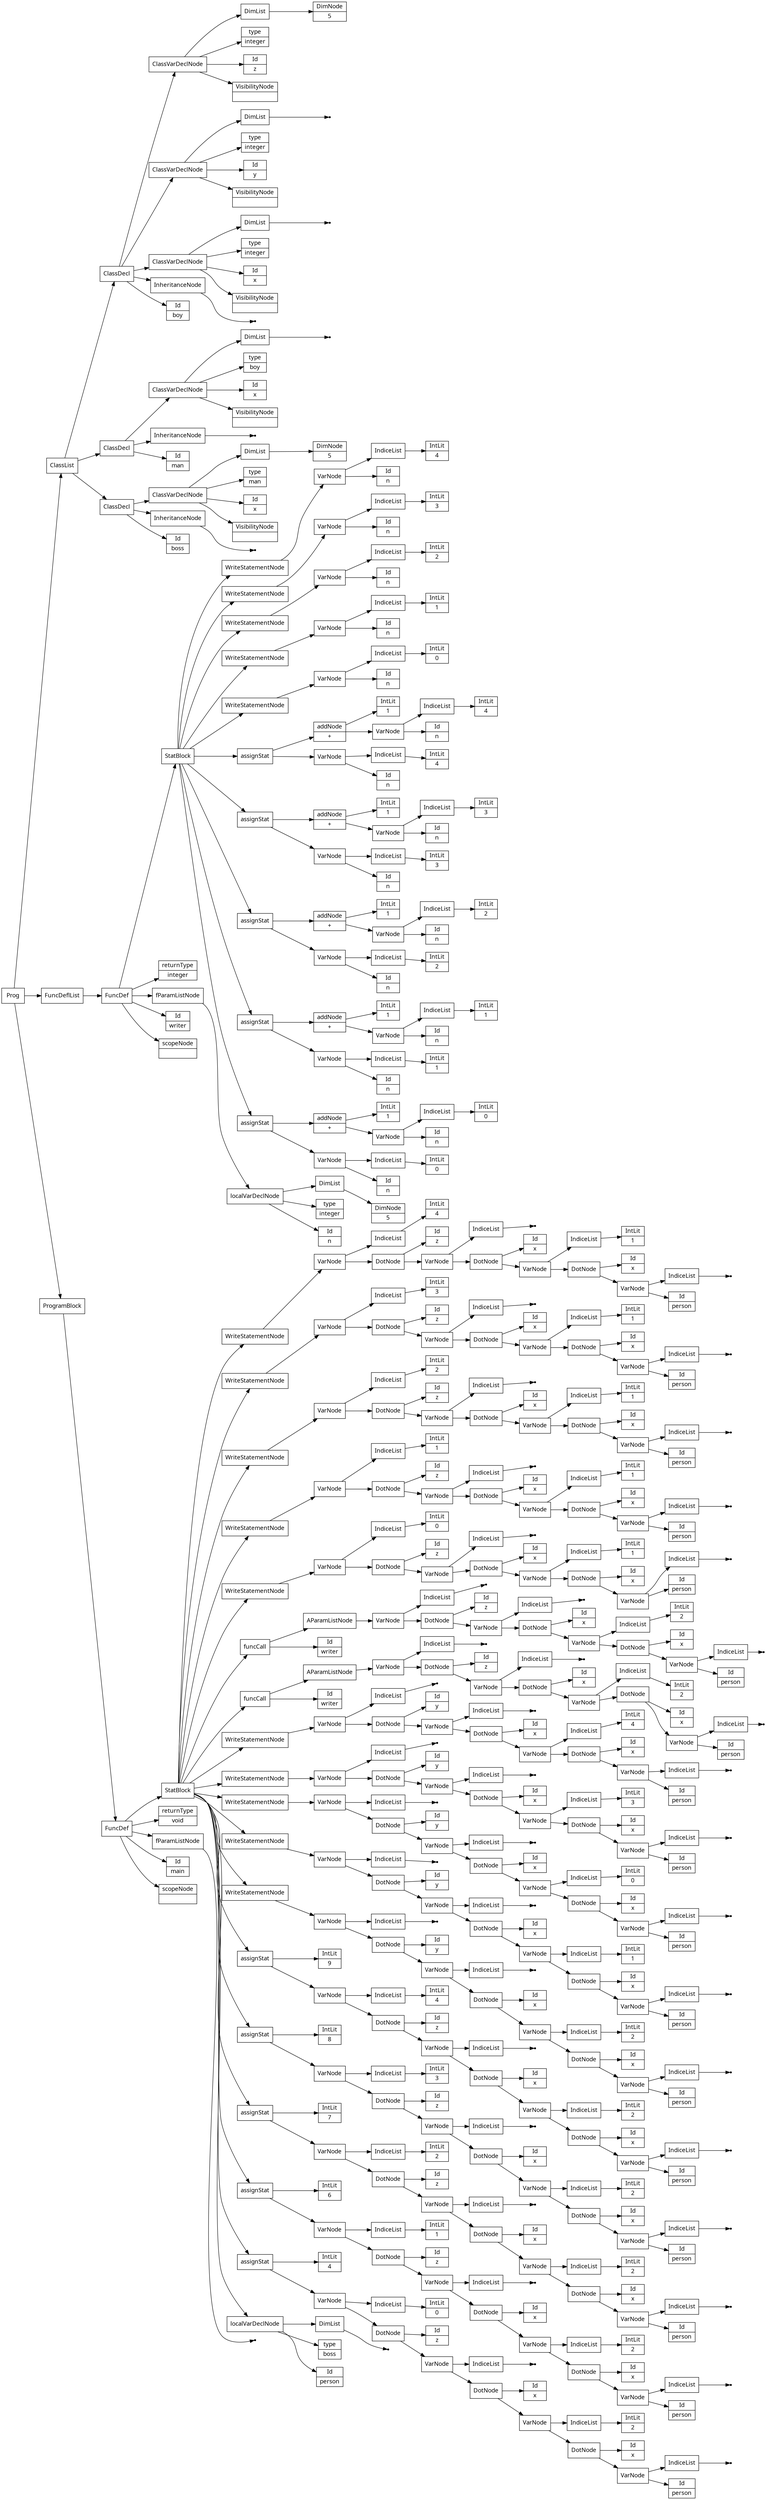 digraph AST {
node [shape=record];
 node [fontname=Sans];charset="UTF-8" splines=true splines=spline rankdir =LR ordering="out"
1[label="scopeNode| "];
none3[shape="point"];
4[label="fParamListNode"];
4->none3;
5[label="returnType|void"];
7[label="Id|person"];
8[label="type|boss"];
none10[shape="point"];
11[label="DimList"];
11->none10;
12[label="localVarDeclNode"];
12->11;
12->8;
12->7;
13[label="Id|person"];
none15[shape="point"];
16[label="IndiceList"];
16->none15;
17[label="VarNode"];
17->16;
17->13;
18[label="Id|x"];
19[label="DotNode"];
19->18;
19->17;
21[label="IntLit|2"];
22[label="IndiceList"];
22->21;
23[label="VarNode"];
23->22;
23->19;
24[label="Id|x"];
25[label="DotNode"];
25->24;
25->23;
none27[shape="point"];
28[label="IndiceList"];
28->none27;
29[label="VarNode"];
29->28;
29->25;
30[label="Id|z"];
31[label="DotNode"];
31->30;
31->29;
33[label="IntLit|0"];
34[label="IndiceList"];
34->33;
35[label="VarNode"];
35->34;
35->31;
36[label="IntLit|4"];
37[label="assignStat"];
37->36;
37->35;
38[label="Id|person"];
none40[shape="point"];
41[label="IndiceList"];
41->none40;
42[label="VarNode"];
42->41;
42->38;
43[label="Id|x"];
44[label="DotNode"];
44->43;
44->42;
46[label="IntLit|2"];
47[label="IndiceList"];
47->46;
48[label="VarNode"];
48->47;
48->44;
49[label="Id|x"];
50[label="DotNode"];
50->49;
50->48;
none52[shape="point"];
53[label="IndiceList"];
53->none52;
54[label="VarNode"];
54->53;
54->50;
55[label="Id|z"];
56[label="DotNode"];
56->55;
56->54;
58[label="IntLit|1"];
59[label="IndiceList"];
59->58;
60[label="VarNode"];
60->59;
60->56;
61[label="IntLit|6"];
62[label="assignStat"];
62->61;
62->60;
63[label="Id|person"];
none65[shape="point"];
66[label="IndiceList"];
66->none65;
67[label="VarNode"];
67->66;
67->63;
68[label="Id|x"];
69[label="DotNode"];
69->68;
69->67;
71[label="IntLit|2"];
72[label="IndiceList"];
72->71;
73[label="VarNode"];
73->72;
73->69;
74[label="Id|x"];
75[label="DotNode"];
75->74;
75->73;
none77[shape="point"];
78[label="IndiceList"];
78->none77;
79[label="VarNode"];
79->78;
79->75;
80[label="Id|z"];
81[label="DotNode"];
81->80;
81->79;
83[label="IntLit|2"];
84[label="IndiceList"];
84->83;
85[label="VarNode"];
85->84;
85->81;
86[label="IntLit|7"];
87[label="assignStat"];
87->86;
87->85;
88[label="Id|person"];
none90[shape="point"];
91[label="IndiceList"];
91->none90;
92[label="VarNode"];
92->91;
92->88;
93[label="Id|x"];
94[label="DotNode"];
94->93;
94->92;
96[label="IntLit|2"];
97[label="IndiceList"];
97->96;
98[label="VarNode"];
98->97;
98->94;
99[label="Id|x"];
100[label="DotNode"];
100->99;
100->98;
none102[shape="point"];
103[label="IndiceList"];
103->none102;
104[label="VarNode"];
104->103;
104->100;
105[label="Id|z"];
106[label="DotNode"];
106->105;
106->104;
108[label="IntLit|3"];
109[label="IndiceList"];
109->108;
110[label="VarNode"];
110->109;
110->106;
111[label="IntLit|8"];
112[label="assignStat"];
112->111;
112->110;
113[label="Id|person"];
none115[shape="point"];
116[label="IndiceList"];
116->none115;
117[label="VarNode"];
117->116;
117->113;
118[label="Id|x"];
119[label="DotNode"];
119->118;
119->117;
121[label="IntLit|2"];
122[label="IndiceList"];
122->121;
123[label="VarNode"];
123->122;
123->119;
124[label="Id|x"];
125[label="DotNode"];
125->124;
125->123;
none127[shape="point"];
128[label="IndiceList"];
128->none127;
129[label="VarNode"];
129->128;
129->125;
130[label="Id|z"];
131[label="DotNode"];
131->130;
131->129;
133[label="IntLit|4"];
134[label="IndiceList"];
134->133;
135[label="VarNode"];
135->134;
135->131;
136[label="IntLit|9"];
137[label="assignStat"];
137->136;
137->135;
138[label="Id|person"];
none140[shape="point"];
141[label="IndiceList"];
141->none140;
142[label="VarNode"];
142->141;
142->138;
143[label="Id|x"];
144[label="DotNode"];
144->143;
144->142;
146[label="IntLit|2"];
147[label="IndiceList"];
147->146;
148[label="VarNode"];
148->147;
148->144;
149[label="Id|x"];
150[label="DotNode"];
150->149;
150->148;
none152[shape="point"];
153[label="IndiceList"];
153->none152;
154[label="VarNode"];
154->153;
154->150;
155[label="Id|y"];
156[label="DotNode"];
156->155;
156->154;
none158[shape="point"];
159[label="IndiceList"];
159->none158;
160[label="VarNode"];
160->159;
160->156;
161[label="WriteStatementNode"];
161->160;
162[label="Id|person"];
none164[shape="point"];
165[label="IndiceList"];
165->none164;
166[label="VarNode"];
166->165;
166->162;
167[label="Id|x"];
168[label="DotNode"];
168->167;
168->166;
170[label="IntLit|1"];
171[label="IndiceList"];
171->170;
172[label="VarNode"];
172->171;
172->168;
173[label="Id|x"];
174[label="DotNode"];
174->173;
174->172;
none176[shape="point"];
177[label="IndiceList"];
177->none176;
178[label="VarNode"];
178->177;
178->174;
179[label="Id|y"];
180[label="DotNode"];
180->179;
180->178;
none182[shape="point"];
183[label="IndiceList"];
183->none182;
184[label="VarNode"];
184->183;
184->180;
185[label="WriteStatementNode"];
185->184;
186[label="Id|person"];
none188[shape="point"];
189[label="IndiceList"];
189->none188;
190[label="VarNode"];
190->189;
190->186;
191[label="Id|x"];
192[label="DotNode"];
192->191;
192->190;
194[label="IntLit|0"];
195[label="IndiceList"];
195->194;
196[label="VarNode"];
196->195;
196->192;
197[label="Id|x"];
198[label="DotNode"];
198->197;
198->196;
none200[shape="point"];
201[label="IndiceList"];
201->none200;
202[label="VarNode"];
202->201;
202->198;
203[label="Id|y"];
204[label="DotNode"];
204->203;
204->202;
none206[shape="point"];
207[label="IndiceList"];
207->none206;
208[label="VarNode"];
208->207;
208->204;
209[label="WriteStatementNode"];
209->208;
210[label="Id|person"];
none212[shape="point"];
213[label="IndiceList"];
213->none212;
214[label="VarNode"];
214->213;
214->210;
215[label="Id|x"];
216[label="DotNode"];
216->215;
216->214;
218[label="IntLit|3"];
219[label="IndiceList"];
219->218;
220[label="VarNode"];
220->219;
220->216;
221[label="Id|x"];
222[label="DotNode"];
222->221;
222->220;
none224[shape="point"];
225[label="IndiceList"];
225->none224;
226[label="VarNode"];
226->225;
226->222;
227[label="Id|y"];
228[label="DotNode"];
228->227;
228->226;
none230[shape="point"];
231[label="IndiceList"];
231->none230;
232[label="VarNode"];
232->231;
232->228;
233[label="WriteStatementNode"];
233->232;
234[label="Id|person"];
none236[shape="point"];
237[label="IndiceList"];
237->none236;
238[label="VarNode"];
238->237;
238->234;
239[label="Id|x"];
240[label="DotNode"];
240->239;
240->238;
242[label="IntLit|4"];
243[label="IndiceList"];
243->242;
244[label="VarNode"];
244->243;
244->240;
245[label="Id|x"];
246[label="DotNode"];
246->245;
246->244;
none248[shape="point"];
249[label="IndiceList"];
249->none248;
250[label="VarNode"];
250->249;
250->246;
251[label="Id|y"];
252[label="DotNode"];
252->251;
252->250;
none254[shape="point"];
255[label="IndiceList"];
255->none254;
256[label="VarNode"];
256->255;
256->252;
257[label="WriteStatementNode"];
257->256;
258[label="Id|writer"];
260[label="Id|person"];
none262[shape="point"];
263[label="IndiceList"];
263->none262;
264[label="VarNode"];
264->263;
264->260;
265[label="Id|x"];
266[label="DotNode"];
266->265;
266->264;
268[label="IntLit|2"];
269[label="IndiceList"];
269->268;
270[label="VarNode"];
270->269;
270->266;
271[label="Id|x"];
272[label="DotNode"];
272->271;
272->270;
none274[shape="point"];
275[label="IndiceList"];
275->none274;
276[label="VarNode"];
276->275;
276->272;
277[label="Id|z"];
278[label="DotNode"];
278->277;
278->276;
none280[shape="point"];
281[label="IndiceList"];
281->none280;
282[label="VarNode"];
282->281;
282->278;
283[label="AParamListNode"];
283->282;
284[label="funcCall"];
284->283;
284->258;
285[label="Id|writer"];
287[label="Id|person"];
none289[shape="point"];
290[label="IndiceList"];
290->none289;
291[label="VarNode"];
291->290;
291->287;
292[label="Id|x"];
293[label="DotNode"];
293->292;
293->291;
295[label="IntLit|2"];
296[label="IndiceList"];
296->295;
297[label="VarNode"];
297->296;
297->293;
298[label="Id|x"];
299[label="DotNode"];
299->298;
299->297;
none301[shape="point"];
302[label="IndiceList"];
302->none301;
303[label="VarNode"];
303->302;
303->299;
304[label="Id|z"];
305[label="DotNode"];
305->304;
305->303;
none307[shape="point"];
308[label="IndiceList"];
308->none307;
309[label="VarNode"];
309->308;
309->305;
310[label="AParamListNode"];
310->309;
311[label="funcCall"];
311->310;
311->285;
312[label="Id|person"];
none314[shape="point"];
315[label="IndiceList"];
315->none314;
316[label="VarNode"];
316->315;
316->312;
317[label="Id|x"];
318[label="DotNode"];
318->317;
318->316;
320[label="IntLit|1"];
321[label="IndiceList"];
321->320;
322[label="VarNode"];
322->321;
322->318;
323[label="Id|x"];
324[label="DotNode"];
324->323;
324->322;
none326[shape="point"];
327[label="IndiceList"];
327->none326;
328[label="VarNode"];
328->327;
328->324;
329[label="Id|z"];
330[label="DotNode"];
330->329;
330->328;
332[label="IntLit|0"];
333[label="IndiceList"];
333->332;
334[label="VarNode"];
334->333;
334->330;
335[label="WriteStatementNode"];
335->334;
336[label="Id|person"];
none338[shape="point"];
339[label="IndiceList"];
339->none338;
340[label="VarNode"];
340->339;
340->336;
341[label="Id|x"];
342[label="DotNode"];
342->341;
342->340;
344[label="IntLit|1"];
345[label="IndiceList"];
345->344;
346[label="VarNode"];
346->345;
346->342;
347[label="Id|x"];
348[label="DotNode"];
348->347;
348->346;
none350[shape="point"];
351[label="IndiceList"];
351->none350;
352[label="VarNode"];
352->351;
352->348;
353[label="Id|z"];
354[label="DotNode"];
354->353;
354->352;
356[label="IntLit|1"];
357[label="IndiceList"];
357->356;
358[label="VarNode"];
358->357;
358->354;
359[label="WriteStatementNode"];
359->358;
360[label="Id|person"];
none362[shape="point"];
363[label="IndiceList"];
363->none362;
364[label="VarNode"];
364->363;
364->360;
365[label="Id|x"];
366[label="DotNode"];
366->365;
366->364;
368[label="IntLit|1"];
369[label="IndiceList"];
369->368;
370[label="VarNode"];
370->369;
370->366;
371[label="Id|x"];
372[label="DotNode"];
372->371;
372->370;
none374[shape="point"];
375[label="IndiceList"];
375->none374;
376[label="VarNode"];
376->375;
376->372;
377[label="Id|z"];
378[label="DotNode"];
378->377;
378->376;
380[label="IntLit|2"];
381[label="IndiceList"];
381->380;
382[label="VarNode"];
382->381;
382->378;
383[label="WriteStatementNode"];
383->382;
384[label="Id|person"];
none386[shape="point"];
387[label="IndiceList"];
387->none386;
388[label="VarNode"];
388->387;
388->384;
389[label="Id|x"];
390[label="DotNode"];
390->389;
390->388;
392[label="IntLit|1"];
393[label="IndiceList"];
393->392;
394[label="VarNode"];
394->393;
394->390;
395[label="Id|x"];
396[label="DotNode"];
396->395;
396->394;
none398[shape="point"];
399[label="IndiceList"];
399->none398;
400[label="VarNode"];
400->399;
400->396;
401[label="Id|z"];
402[label="DotNode"];
402->401;
402->400;
404[label="IntLit|3"];
405[label="IndiceList"];
405->404;
406[label="VarNode"];
406->405;
406->402;
407[label="WriteStatementNode"];
407->406;
408[label="Id|person"];
none410[shape="point"];
411[label="IndiceList"];
411->none410;
412[label="VarNode"];
412->411;
412->408;
413[label="Id|x"];
414[label="DotNode"];
414->413;
414->412;
416[label="IntLit|1"];
417[label="IndiceList"];
417->416;
418[label="VarNode"];
418->417;
418->414;
419[label="Id|x"];
420[label="DotNode"];
420->419;
420->418;
none422[shape="point"];
423[label="IndiceList"];
423->none422;
424[label="VarNode"];
424->423;
424->420;
425[label="Id|z"];
426[label="DotNode"];
426->425;
426->424;
428[label="IntLit|4"];
429[label="IndiceList"];
429->428;
430[label="VarNode"];
430->429;
430->426;
431[label="WriteStatementNode"];
431->430;
432[label="StatBlock"];
432->431;
432->407;
432->383;
432->359;
432->335;
432->311;
432->284;
432->257;
432->233;
432->209;
432->185;
432->161;
432->137;
432->112;
432->87;
432->62;
432->37;
432->12;
433[label="FuncDef"];
0[label="Id|main"];
433->432;
433->5;
433->4;
433->0;
433->1;
435[label="scopeNode| "];
437[label="Id|n"];
438[label="type|integer"];
440[label="DimNode|5"];
441[label="DimList"];
441->440;
442[label="localVarDeclNode"];
442->441;
442->438;
442->437;
443[label="fParamListNode"];
443->442;
444[label="returnType|integer"];
446[label="Id|n"];
448[label="IntLit|0"];
449[label="IndiceList"];
449->448;
450[label="VarNode"];
450->449;
450->446;
451[label="Id|n"];
453[label="IntLit|0"];
454[label="IndiceList"];
454->453;
455[label="VarNode"];
455->454;
455->451;
456[label="addNode|+"];
457[label="IntLit|1"];
456->457;
456->455;
458[label="assignStat"];
458->456;
458->450;
459[label="Id|n"];
461[label="IntLit|1"];
462[label="IndiceList"];
462->461;
463[label="VarNode"];
463->462;
463->459;
464[label="Id|n"];
466[label="IntLit|1"];
467[label="IndiceList"];
467->466;
468[label="VarNode"];
468->467;
468->464;
469[label="addNode|+"];
470[label="IntLit|1"];
469->470;
469->468;
471[label="assignStat"];
471->469;
471->463;
472[label="Id|n"];
474[label="IntLit|2"];
475[label="IndiceList"];
475->474;
476[label="VarNode"];
476->475;
476->472;
477[label="Id|n"];
479[label="IntLit|2"];
480[label="IndiceList"];
480->479;
481[label="VarNode"];
481->480;
481->477;
482[label="addNode|+"];
483[label="IntLit|1"];
482->483;
482->481;
484[label="assignStat"];
484->482;
484->476;
485[label="Id|n"];
487[label="IntLit|3"];
488[label="IndiceList"];
488->487;
489[label="VarNode"];
489->488;
489->485;
490[label="Id|n"];
492[label="IntLit|3"];
493[label="IndiceList"];
493->492;
494[label="VarNode"];
494->493;
494->490;
495[label="addNode|+"];
496[label="IntLit|1"];
495->496;
495->494;
497[label="assignStat"];
497->495;
497->489;
498[label="Id|n"];
500[label="IntLit|4"];
501[label="IndiceList"];
501->500;
502[label="VarNode"];
502->501;
502->498;
503[label="Id|n"];
505[label="IntLit|4"];
506[label="IndiceList"];
506->505;
507[label="VarNode"];
507->506;
507->503;
508[label="addNode|+"];
509[label="IntLit|1"];
508->509;
508->507;
510[label="assignStat"];
510->508;
510->502;
511[label="Id|n"];
513[label="IntLit|0"];
514[label="IndiceList"];
514->513;
515[label="VarNode"];
515->514;
515->511;
516[label="WriteStatementNode"];
516->515;
517[label="Id|n"];
519[label="IntLit|1"];
520[label="IndiceList"];
520->519;
521[label="VarNode"];
521->520;
521->517;
522[label="WriteStatementNode"];
522->521;
523[label="Id|n"];
525[label="IntLit|2"];
526[label="IndiceList"];
526->525;
527[label="VarNode"];
527->526;
527->523;
528[label="WriteStatementNode"];
528->527;
529[label="Id|n"];
531[label="IntLit|3"];
532[label="IndiceList"];
532->531;
533[label="VarNode"];
533->532;
533->529;
534[label="WriteStatementNode"];
534->533;
535[label="Id|n"];
537[label="IntLit|4"];
538[label="IndiceList"];
538->537;
539[label="VarNode"];
539->538;
539->535;
540[label="WriteStatementNode"];
540->539;
541[label="StatBlock"];
541->540;
541->534;
541->528;
541->522;
541->516;
541->510;
541->497;
541->484;
541->471;
541->458;
542[label="FuncDef"];
434[label="Id|writer"];
542->541;
542->444;
542->443;
542->434;
542->435;
543[label="Id|boss"];
none545[shape="point"];
546[label="InheritanceNode"];
546->none545;
547[label="VisibilityNode|"];
548[label="Id|x"];
549[label="type|man"];
551[label="DimNode|5"];
552[label="DimList"];
552->551;
553[label="ClassVarDeclNode"];
553->552;
553->549;
553->548;
553->547;
554[label="ClassDecl"];
554->553;
554->546;
554->543;
555[label="Id|man"];
none557[shape="point"];
558[label="InheritanceNode"];
558->none557;
559[label="VisibilityNode|"];
560[label="Id|x"];
561[label="type|boy"];
none563[shape="point"];
564[label="DimList"];
564->none563;
565[label="ClassVarDeclNode"];
565->564;
565->561;
565->560;
565->559;
566[label="ClassDecl"];
566->565;
566->558;
566->555;
567[label="Id|boy"];
none569[shape="point"];
570[label="InheritanceNode"];
570->none569;
571[label="VisibilityNode|"];
572[label="Id|x"];
573[label="type|integer"];
none575[shape="point"];
576[label="DimList"];
576->none575;
577[label="ClassVarDeclNode"];
577->576;
577->573;
577->572;
577->571;
578[label="VisibilityNode|"];
579[label="Id|y"];
580[label="type|integer"];
none582[shape="point"];
583[label="DimList"];
583->none582;
584[label="ClassVarDeclNode"];
584->583;
584->580;
584->579;
584->578;
585[label="VisibilityNode|"];
586[label="Id|z"];
587[label="type|integer"];
589[label="DimNode|5"];
590[label="DimList"];
590->589;
591[label="ClassVarDeclNode"];
591->590;
591->587;
591->586;
591->585;
592[label="ClassDecl"];
592->591;
592->584;
592->577;
592->570;
592->567;
593[label="ClassList"];
594[label="FuncDeflList"];
595[label="Prog"];
596[label="ProgramBlock"];
593->592;
593->566;
593->554;
594->542;
596->433;
595->593;
595->594;
595->596;
}